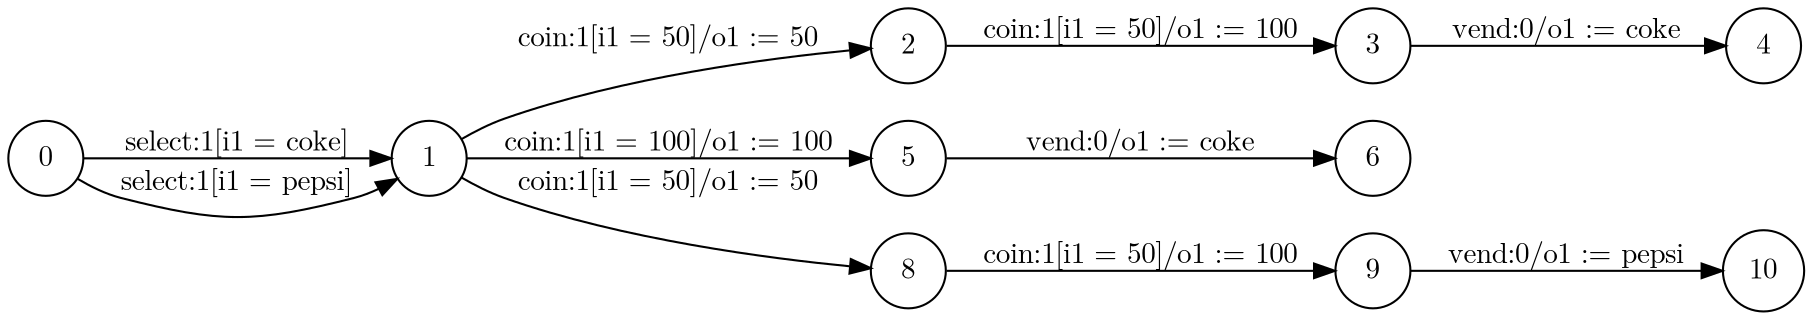 digraph EFSM{
graph [rankdir="LR", fontname="Latin Modern Math"];
node [color="black", fillcolor="white", shape="circle", style="filled", fontname="Latin Modern Math"];
edge [fontname="Latin Modern Math"];
0->1[label=<select:1&#91;i1 = coke&#93;>]
0->1[label=<select:1&#91;i1 = pepsi&#93;>]
1->2[label=<coin:1&#91;i1 = 50&#93;/o1 := 50>]
1->5[label=<coin:1&#91;i1 = 100&#93;/o1 := 100>]
1->8[label=<coin:1&#91;i1 = 50&#93;/o1 := 50>]
2->3[label=<coin:1&#91;i1 = 50&#93;/o1 := 100>]
3->4[label=<vend:0/o1 := coke>]
5->6[label=<vend:0/o1 := coke>]
8->9[label=<coin:1&#91;i1 = 50&#93;/o1 := 100>]
9->10[label=<vend:0/o1 := pepsi>]
}
